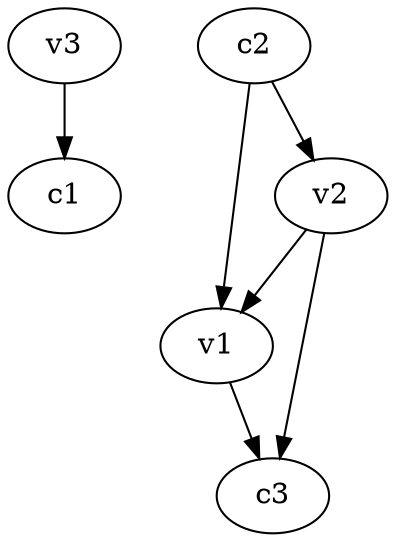 strict digraph  {
c1;
c2;
c3;
v1;
v2;
v3;
c2 -> v2  [weight=1];
c2 -> v1  [weight=1];
v1 -> c3  [weight=1];
v2 -> c3  [weight=1];
v2 -> v1  [weight=1];
v3 -> c1  [weight=1];
}
